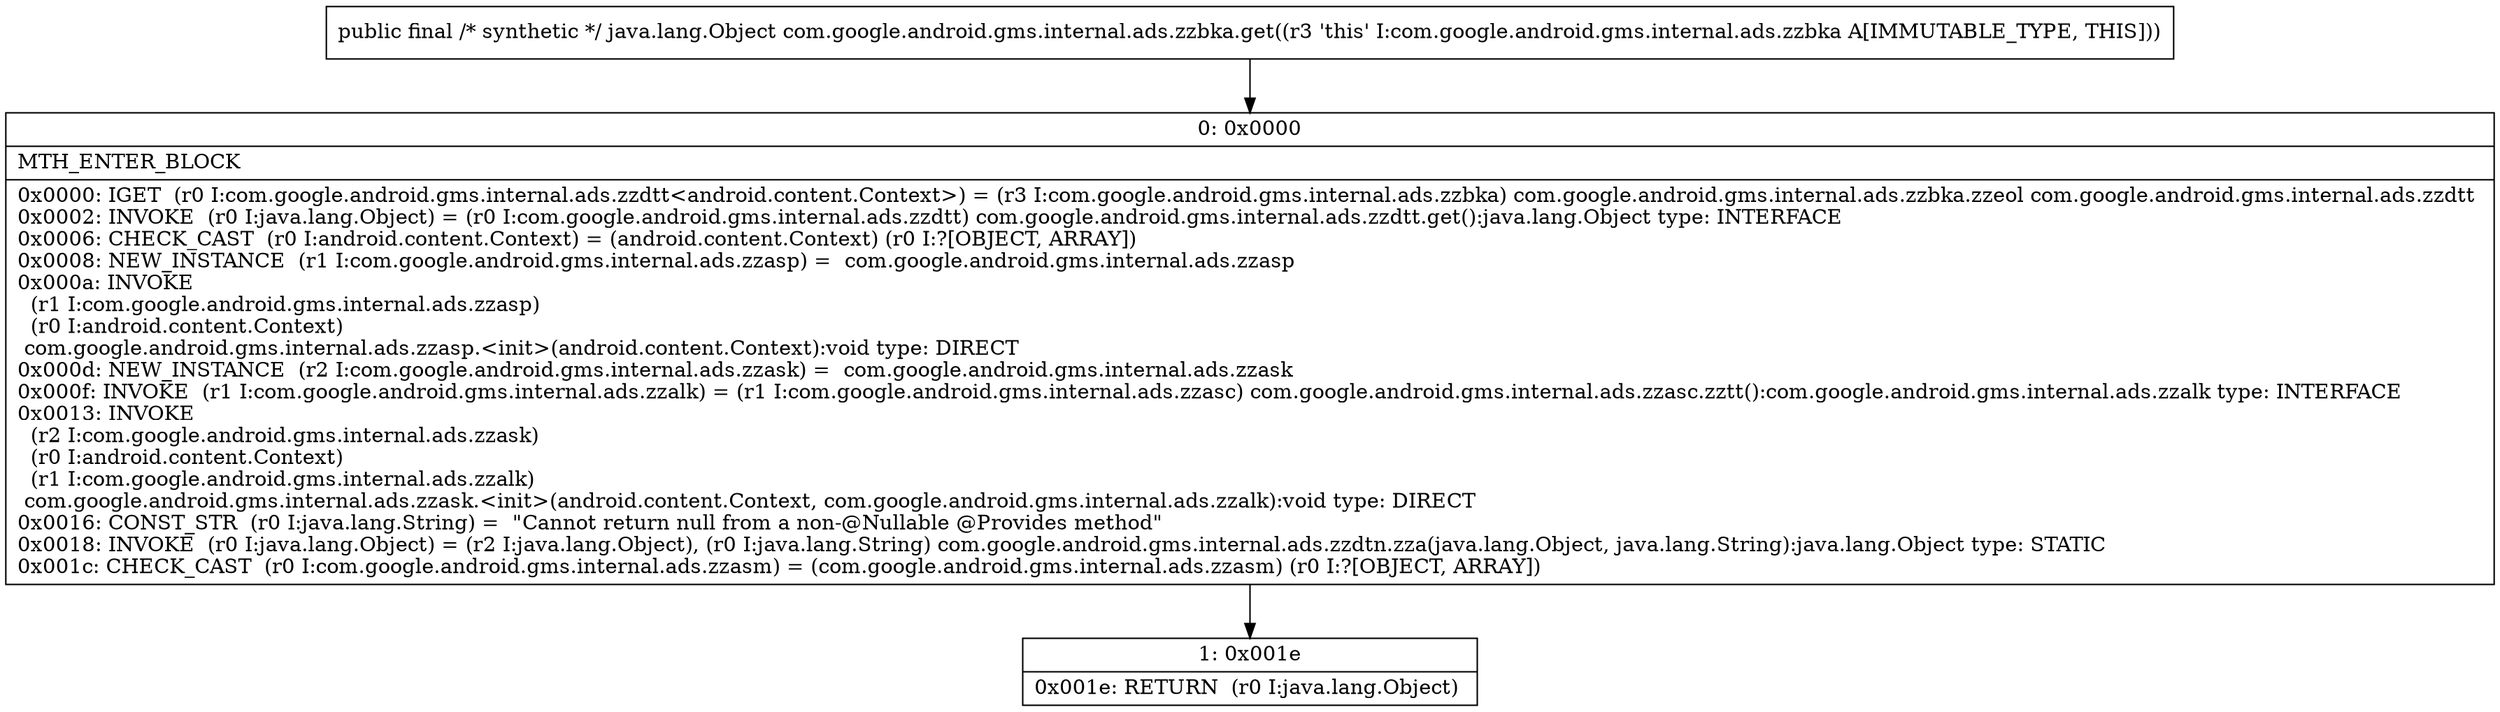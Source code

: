 digraph "CFG forcom.google.android.gms.internal.ads.zzbka.get()Ljava\/lang\/Object;" {
Node_0 [shape=record,label="{0\:\ 0x0000|MTH_ENTER_BLOCK\l|0x0000: IGET  (r0 I:com.google.android.gms.internal.ads.zzdtt\<android.content.Context\>) = (r3 I:com.google.android.gms.internal.ads.zzbka) com.google.android.gms.internal.ads.zzbka.zzeol com.google.android.gms.internal.ads.zzdtt \l0x0002: INVOKE  (r0 I:java.lang.Object) = (r0 I:com.google.android.gms.internal.ads.zzdtt) com.google.android.gms.internal.ads.zzdtt.get():java.lang.Object type: INTERFACE \l0x0006: CHECK_CAST  (r0 I:android.content.Context) = (android.content.Context) (r0 I:?[OBJECT, ARRAY]) \l0x0008: NEW_INSTANCE  (r1 I:com.google.android.gms.internal.ads.zzasp) =  com.google.android.gms.internal.ads.zzasp \l0x000a: INVOKE  \l  (r1 I:com.google.android.gms.internal.ads.zzasp)\l  (r0 I:android.content.Context)\l com.google.android.gms.internal.ads.zzasp.\<init\>(android.content.Context):void type: DIRECT \l0x000d: NEW_INSTANCE  (r2 I:com.google.android.gms.internal.ads.zzask) =  com.google.android.gms.internal.ads.zzask \l0x000f: INVOKE  (r1 I:com.google.android.gms.internal.ads.zzalk) = (r1 I:com.google.android.gms.internal.ads.zzasc) com.google.android.gms.internal.ads.zzasc.zztt():com.google.android.gms.internal.ads.zzalk type: INTERFACE \l0x0013: INVOKE  \l  (r2 I:com.google.android.gms.internal.ads.zzask)\l  (r0 I:android.content.Context)\l  (r1 I:com.google.android.gms.internal.ads.zzalk)\l com.google.android.gms.internal.ads.zzask.\<init\>(android.content.Context, com.google.android.gms.internal.ads.zzalk):void type: DIRECT \l0x0016: CONST_STR  (r0 I:java.lang.String) =  \"Cannot return null from a non\-@Nullable @Provides method\" \l0x0018: INVOKE  (r0 I:java.lang.Object) = (r2 I:java.lang.Object), (r0 I:java.lang.String) com.google.android.gms.internal.ads.zzdtn.zza(java.lang.Object, java.lang.String):java.lang.Object type: STATIC \l0x001c: CHECK_CAST  (r0 I:com.google.android.gms.internal.ads.zzasm) = (com.google.android.gms.internal.ads.zzasm) (r0 I:?[OBJECT, ARRAY]) \l}"];
Node_1 [shape=record,label="{1\:\ 0x001e|0x001e: RETURN  (r0 I:java.lang.Object) \l}"];
MethodNode[shape=record,label="{public final \/* synthetic *\/ java.lang.Object com.google.android.gms.internal.ads.zzbka.get((r3 'this' I:com.google.android.gms.internal.ads.zzbka A[IMMUTABLE_TYPE, THIS])) }"];
MethodNode -> Node_0;
Node_0 -> Node_1;
}

